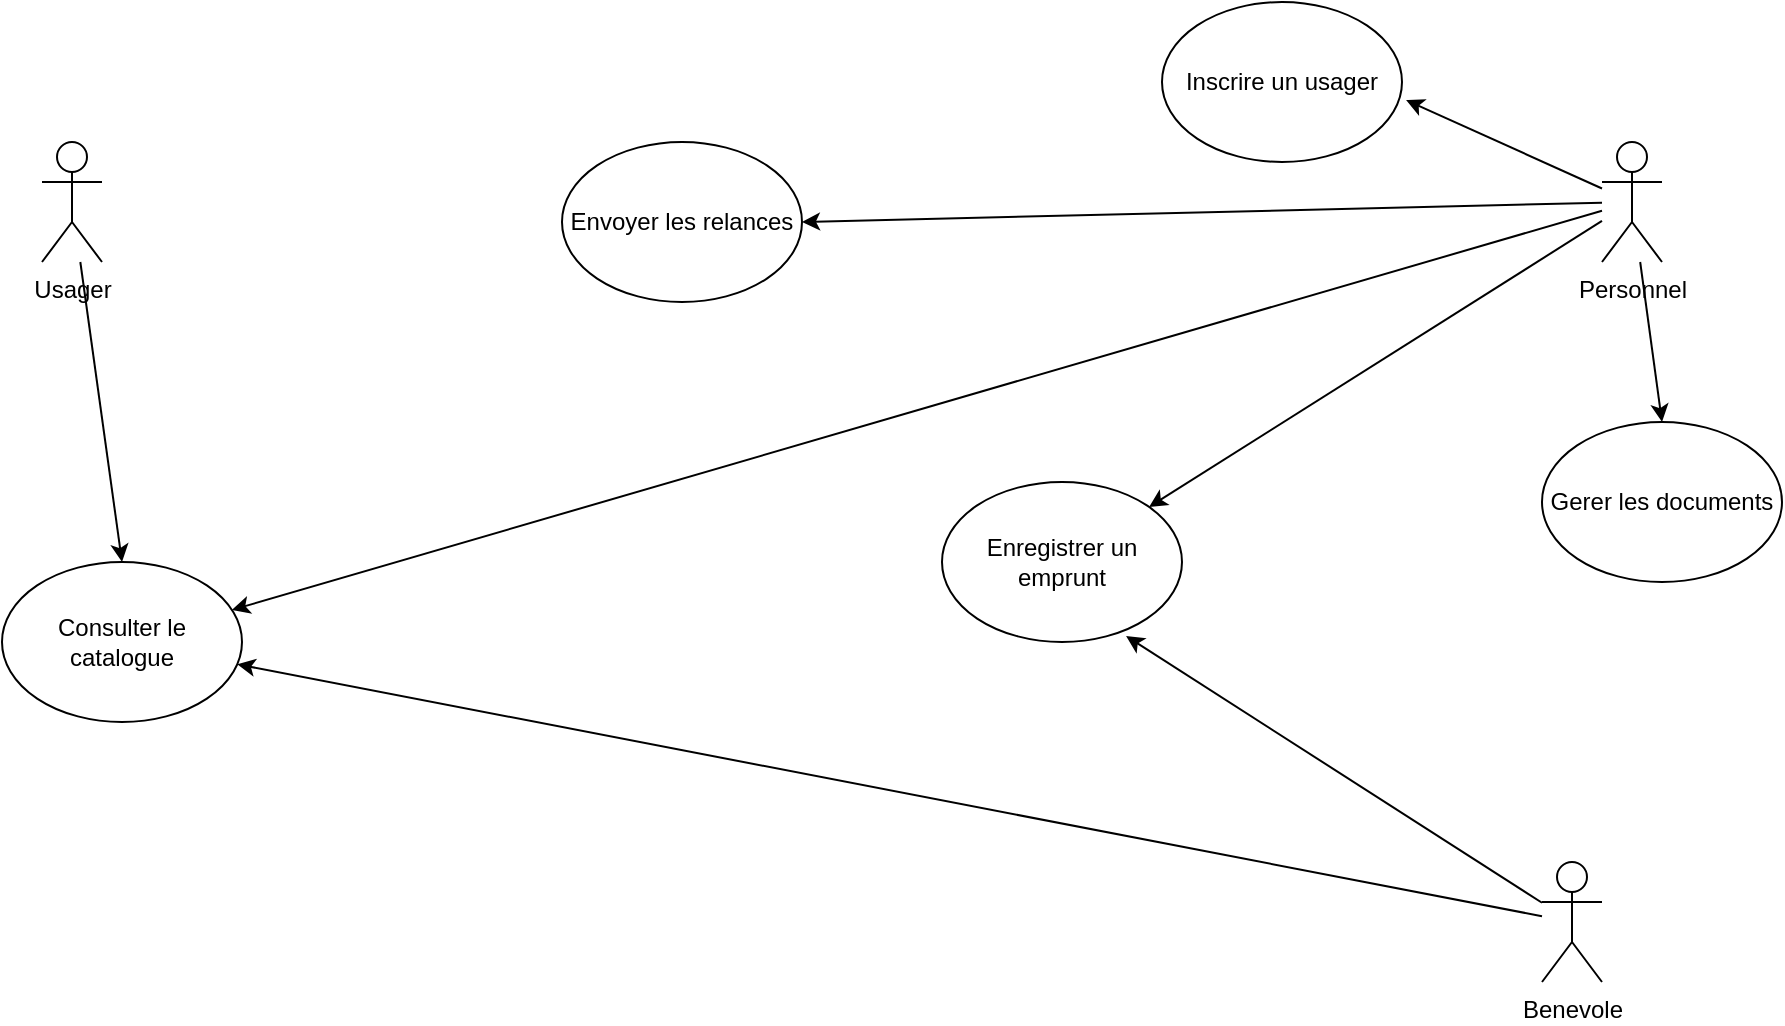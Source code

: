 <mxfile version="20.4.0"><diagram id="4zYBTOSMyoAA7nslLXVj" name="Page-1"><mxGraphModel dx="1150" dy="646" grid="1" gridSize="10" guides="1" tooltips="1" connect="1" arrows="1" fold="1" page="1" pageScale="1" pageWidth="1654" pageHeight="1169" math="0" shadow="0"><root><mxCell id="0"/><mxCell id="1" parent="0"/><mxCell id="Qzu2hI9zVFqrJcXknv15-5" style="rounded=0;orthogonalLoop=1;jettySize=auto;html=1;entryX=0.5;entryY=0;entryDx=0;entryDy=0;" edge="1" parent="1" source="Qzu2hI9zVFqrJcXknv15-1" target="Qzu2hI9zVFqrJcXknv15-2"><mxGeometry relative="1" as="geometry"/></mxCell><mxCell id="Qzu2hI9zVFqrJcXknv15-1" value="Usager" style="shape=umlActor;verticalLabelPosition=bottom;verticalAlign=top;html=1;outlineConnect=0;" vertex="1" parent="1"><mxGeometry x="70" y="70" width="30" height="60" as="geometry"/></mxCell><mxCell id="Qzu2hI9zVFqrJcXknv15-2" value="Consulter le catalogue" style="ellipse;whiteSpace=wrap;html=1;" vertex="1" parent="1"><mxGeometry x="50" y="280" width="120" height="80" as="geometry"/></mxCell><mxCell id="Qzu2hI9zVFqrJcXknv15-11" style="edgeStyle=none;rounded=0;orthogonalLoop=1;jettySize=auto;html=1;entryX=0.767;entryY=0.963;entryDx=0;entryDy=0;entryPerimeter=0;" edge="1" parent="1" source="Qzu2hI9zVFqrJcXknv15-3" target="Qzu2hI9zVFqrJcXknv15-6"><mxGeometry relative="1" as="geometry"/></mxCell><mxCell id="Qzu2hI9zVFqrJcXknv15-13" style="edgeStyle=none;rounded=0;orthogonalLoop=1;jettySize=auto;html=1;" edge="1" parent="1" source="Qzu2hI9zVFqrJcXknv15-3" target="Qzu2hI9zVFqrJcXknv15-2"><mxGeometry relative="1" as="geometry"/></mxCell><mxCell id="Qzu2hI9zVFqrJcXknv15-3" value="Benevole" style="shape=umlActor;verticalLabelPosition=bottom;verticalAlign=top;html=1;outlineConnect=0;" vertex="1" parent="1"><mxGeometry x="820" y="430" width="30" height="60" as="geometry"/></mxCell><mxCell id="Qzu2hI9zVFqrJcXknv15-7" style="edgeStyle=none;rounded=0;orthogonalLoop=1;jettySize=auto;html=1;" edge="1" parent="1" source="Qzu2hI9zVFqrJcXknv15-4" target="Qzu2hI9zVFqrJcXknv15-6"><mxGeometry relative="1" as="geometry"/></mxCell><mxCell id="Qzu2hI9zVFqrJcXknv15-10" style="edgeStyle=none;rounded=0;orthogonalLoop=1;jettySize=auto;html=1;entryX=1.017;entryY=0.613;entryDx=0;entryDy=0;entryPerimeter=0;" edge="1" parent="1" source="Qzu2hI9zVFqrJcXknv15-4" target="Qzu2hI9zVFqrJcXknv15-8"><mxGeometry relative="1" as="geometry"/></mxCell><mxCell id="Qzu2hI9zVFqrJcXknv15-12" style="edgeStyle=none;rounded=0;orthogonalLoop=1;jettySize=auto;html=1;" edge="1" parent="1" source="Qzu2hI9zVFqrJcXknv15-4" target="Qzu2hI9zVFqrJcXknv15-2"><mxGeometry relative="1" as="geometry"/></mxCell><mxCell id="Qzu2hI9zVFqrJcXknv15-16" style="edgeStyle=none;rounded=0;orthogonalLoop=1;jettySize=auto;html=1;entryX=0.5;entryY=0;entryDx=0;entryDy=0;" edge="1" parent="1" source="Qzu2hI9zVFqrJcXknv15-4" target="Qzu2hI9zVFqrJcXknv15-14"><mxGeometry relative="1" as="geometry"/></mxCell><mxCell id="Qzu2hI9zVFqrJcXknv15-17" style="edgeStyle=none;rounded=0;orthogonalLoop=1;jettySize=auto;html=1;entryX=1;entryY=0.5;entryDx=0;entryDy=0;" edge="1" parent="1" source="Qzu2hI9zVFqrJcXknv15-4" target="Qzu2hI9zVFqrJcXknv15-15"><mxGeometry relative="1" as="geometry"/></mxCell><mxCell id="Qzu2hI9zVFqrJcXknv15-4" value="&lt;div&gt;Personnel&lt;/div&gt;" style="shape=umlActor;verticalLabelPosition=bottom;verticalAlign=top;html=1;outlineConnect=0;" vertex="1" parent="1"><mxGeometry x="850" y="70" width="30" height="60" as="geometry"/></mxCell><mxCell id="Qzu2hI9zVFqrJcXknv15-6" value="Enregistrer un emprunt" style="ellipse;whiteSpace=wrap;html=1;" vertex="1" parent="1"><mxGeometry x="520" y="240" width="120" height="80" as="geometry"/></mxCell><mxCell id="Qzu2hI9zVFqrJcXknv15-8" value="&lt;div&gt;Inscrire un usager&lt;/div&gt;" style="ellipse;whiteSpace=wrap;html=1;" vertex="1" parent="1"><mxGeometry x="630" width="120" height="80" as="geometry"/></mxCell><mxCell id="Qzu2hI9zVFqrJcXknv15-14" value="Gerer les documents" style="ellipse;whiteSpace=wrap;html=1;" vertex="1" parent="1"><mxGeometry x="820" y="210" width="120" height="80" as="geometry"/></mxCell><mxCell id="Qzu2hI9zVFqrJcXknv15-15" value="Envoyer les relances" style="ellipse;whiteSpace=wrap;html=1;" vertex="1" parent="1"><mxGeometry x="330" y="70" width="120" height="80" as="geometry"/></mxCell></root></mxGraphModel></diagram></mxfile>